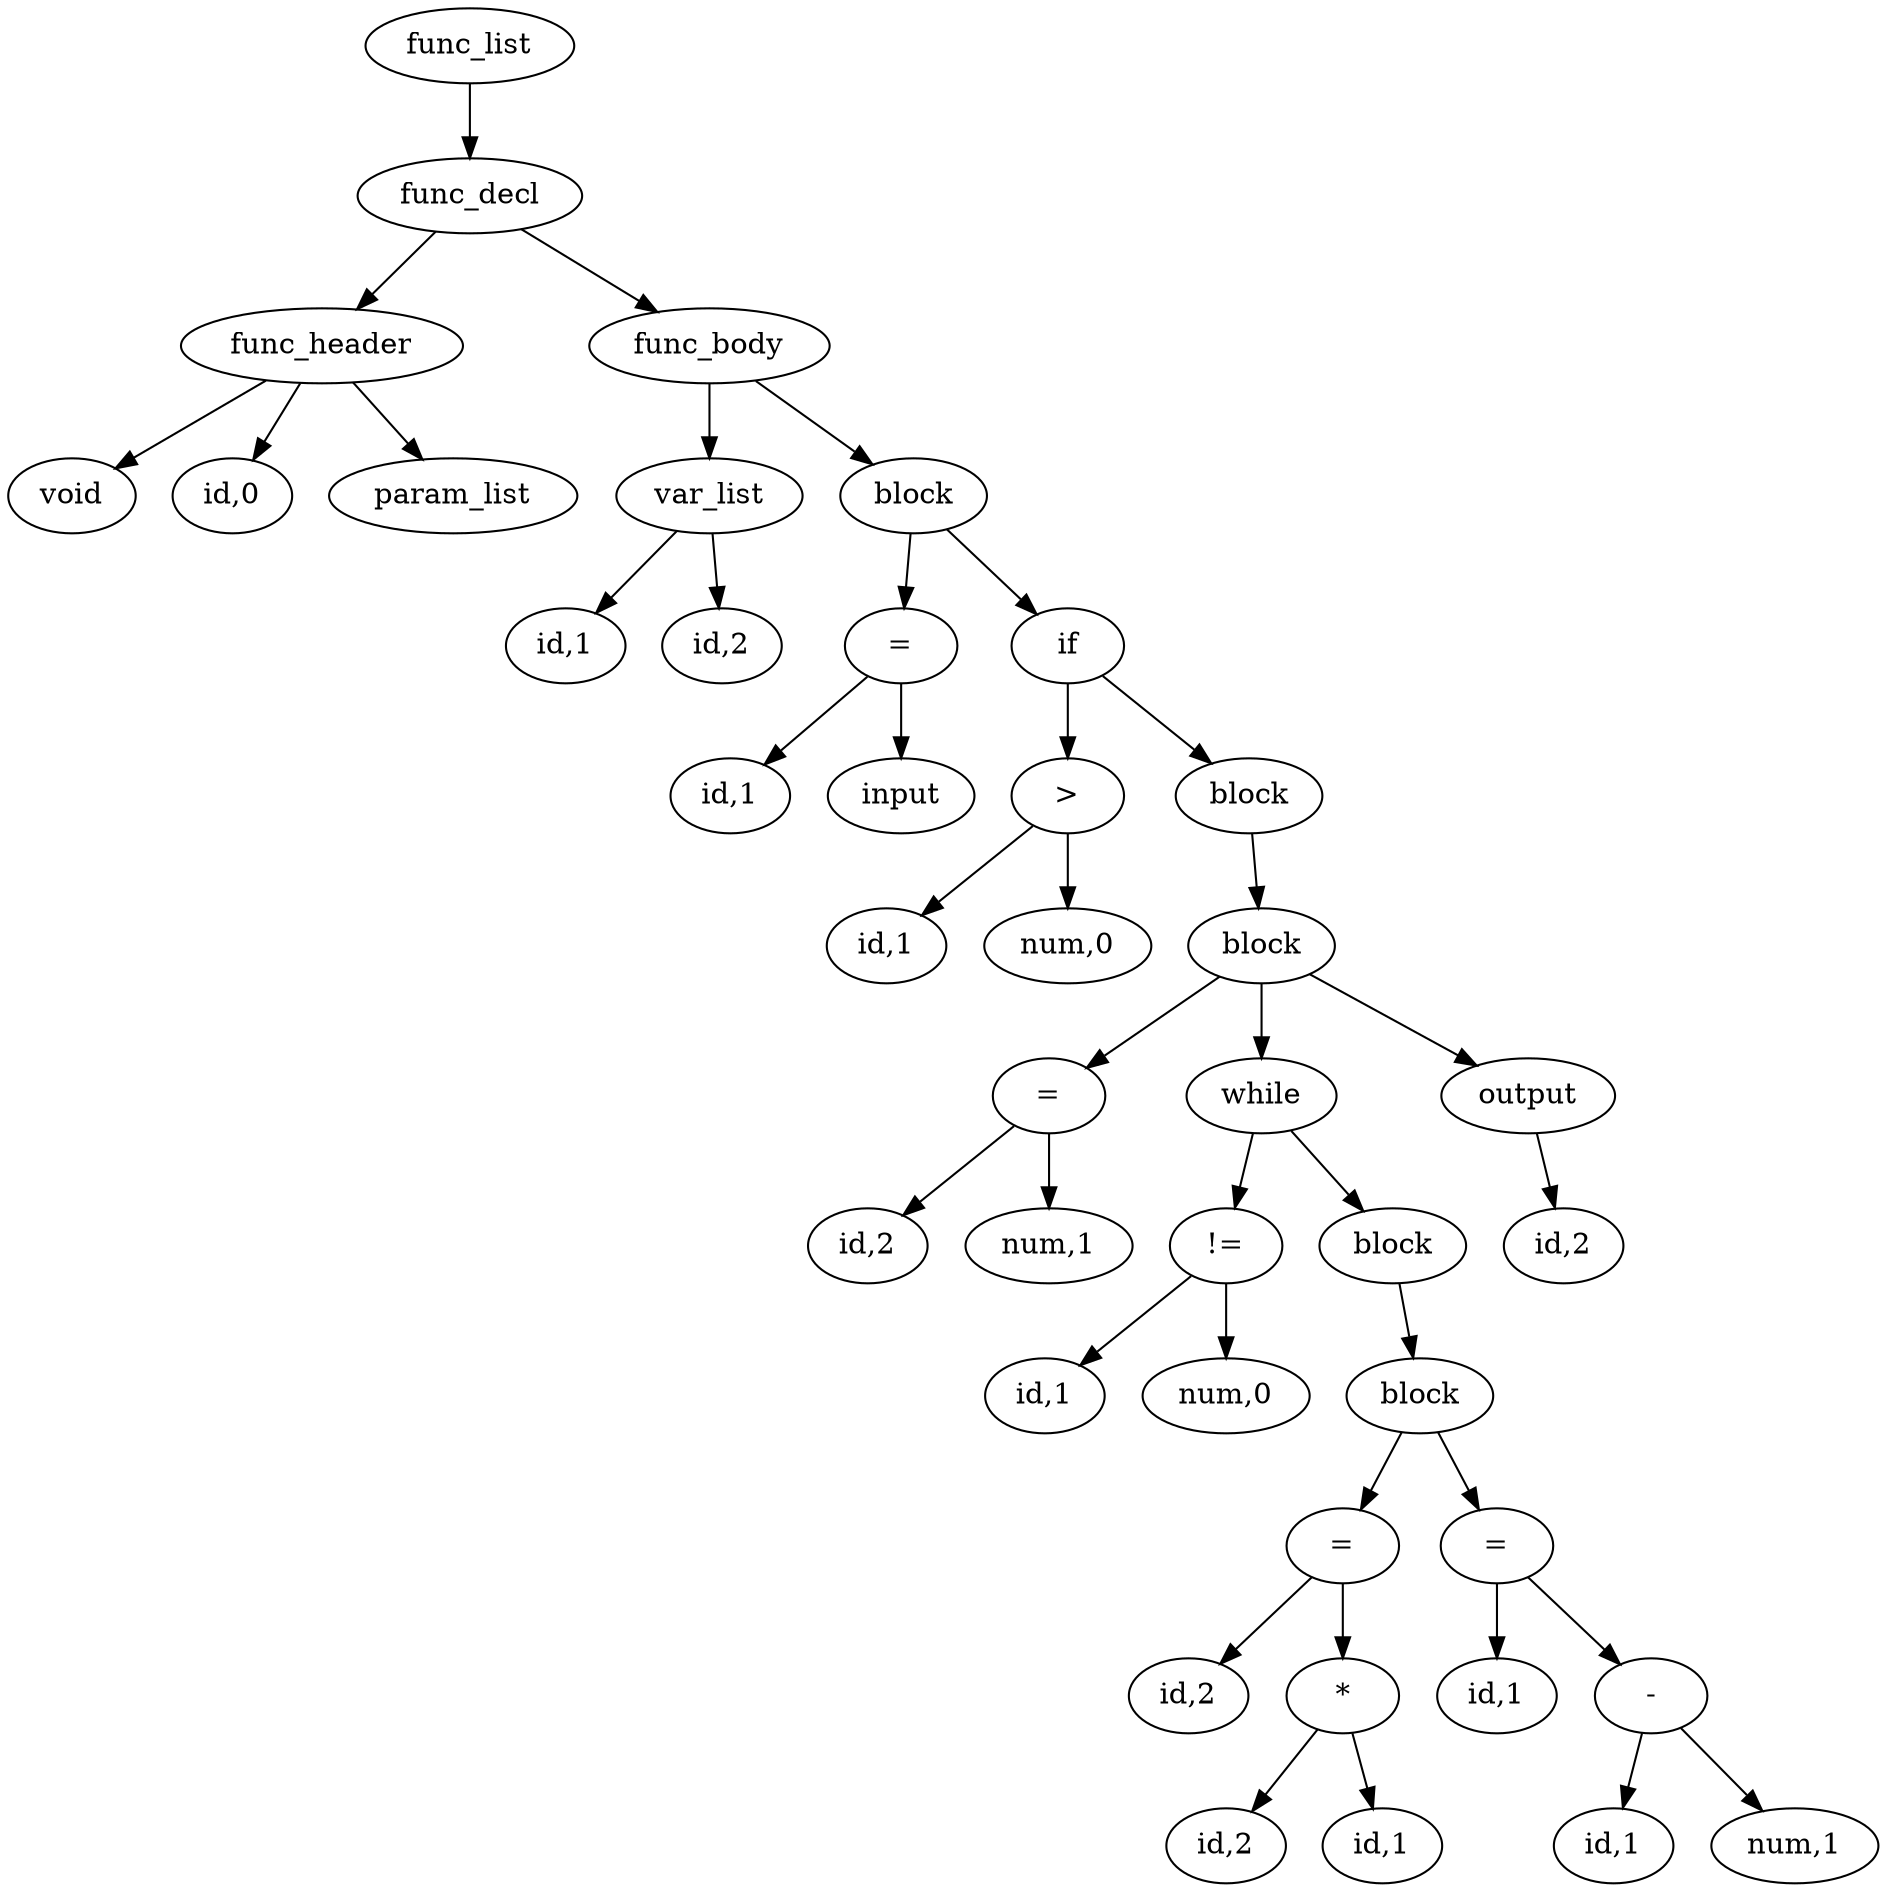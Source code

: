 digraph {
graph [ordering="out"];
node0[label="func_list"];
node1[label="func_decl"];
node2[label="func_header"];
node3[label="void"];
node2 -> node3;
node4[label="id,0"];
node2 -> node4;
node5[label="param_list"];
node2 -> node5;
node1 -> node2;
node6[label="func_body"];
node7[label="var_list"];
node8[label="id,1"];
node7 -> node8;
node9[label="id,2"];
node7 -> node9;
node6 -> node7;
node10[label="block"];
node11[label="="];
node12[label="id,1"];
node11 -> node12;
node13[label="input"];
node11 -> node13;
node10 -> node11;
node14[label="if"];
node15[label=">"];
node16[label="id,1"];
node15 -> node16;
node17[label="num,0"];
node15 -> node17;
node14 -> node15;
node18[label="block"];
node19[label="block"];
node20[label="="];
node21[label="id,2"];
node20 -> node21;
node22[label="num,1"];
node20 -> node22;
node19 -> node20;
node23[label="while"];
node24[label="!="];
node25[label="id,1"];
node24 -> node25;
node26[label="num,0"];
node24 -> node26;
node23 -> node24;
node27[label="block"];
node28[label="block"];
node29[label="="];
node30[label="id,2"];
node29 -> node30;
node31[label="*"];
node32[label="id,2"];
node31 -> node32;
node33[label="id,1"];
node31 -> node33;
node29 -> node31;
node28 -> node29;
node34[label="="];
node35[label="id,1"];
node34 -> node35;
node36[label="-"];
node37[label="id,1"];
node36 -> node37;
node38[label="num,1"];
node36 -> node38;
node34 -> node36;
node28 -> node34;
node27 -> node28;
node23 -> node27;
node19 -> node23;
node39[label="output"];
node40[label="id,2"];
node39 -> node40;
node19 -> node39;
node18 -> node19;
node14 -> node18;
node10 -> node14;
node6 -> node10;
node1 -> node6;
node0 -> node1;
}
